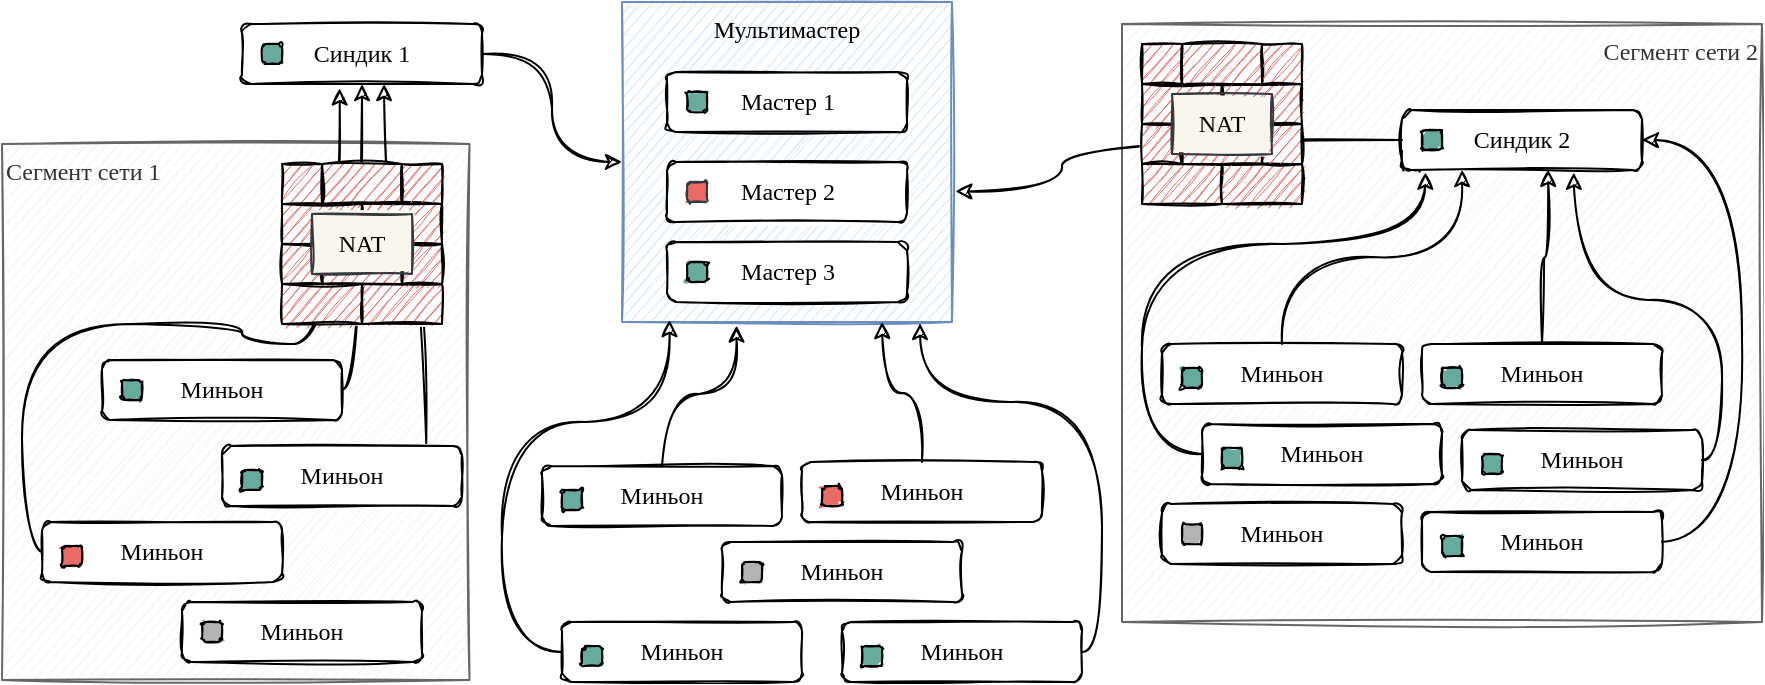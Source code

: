 <mxfile compressed="false" version="14.6.13" type="device">
  <diagram id="aPd1HjSMVd5em0_f4fsR" name="Страница 1">
    <mxGraphModel dx="982" dy="556" grid="1" gridSize="10" guides="1" tooltips="1" connect="1" arrows="1" fold="1" page="1" pageScale="1" pageWidth="1600" pageHeight="900" background="none" math="0" shadow="0">
      <root>
        <mxCell id="0" />
        <mxCell id="1" parent="0" />
        <mxCell id="eFoZafhcH6ko-tXm_hz1-48" value="Сегмент сети 2" style="rounded=0;whiteSpace=wrap;html=1;sketch=1;fontFamily=Comic Relief;verticalAlign=top;fillColor=#f5f5f5;strokeColor=#666666;fontColor=#333333;align=right;" parent="1" vertex="1">
          <mxGeometry x="850" y="341" width="320" height="299" as="geometry" />
        </mxCell>
        <mxCell id="eFoZafhcH6ko-tXm_hz1-106" style="edgeStyle=orthogonalEdgeStyle;curved=1;rounded=0;sketch=1;orthogonalLoop=1;jettySize=auto;html=1;entryX=1.01;entryY=0.592;entryDx=0;entryDy=0;entryPerimeter=0;fontFamily=Comic Relief;exitX=0;exitY=0.5;exitDx=0;exitDy=0;" parent="1" source="HmvSd15M-8F5yOJkMYdE-20" target="eFoZafhcH6ko-tXm_hz1-3" edge="1">
          <mxGeometry relative="1" as="geometry">
            <Array as="points">
              <mxPoint x="820" y="399" />
              <mxPoint x="820" y="425" />
            </Array>
          </mxGeometry>
        </mxCell>
        <mxCell id="eFoZafhcH6ko-tXm_hz1-95" value="Сегмент сети 1" style="rounded=0;whiteSpace=wrap;html=1;sketch=1;fontFamily=Comic Relief;verticalAlign=top;fillColor=#f5f5f5;strokeColor=#666666;fontColor=#333333;align=left;" parent="1" vertex="1">
          <mxGeometry x="290" y="401" width="233.75" height="268" as="geometry" />
        </mxCell>
        <mxCell id="HmvSd15M-8F5yOJkMYdE-38" value="" style="group;rounded=1;" parent="1" vertex="1" connectable="0">
          <mxGeometry x="410" y="341" width="120" height="30" as="geometry" />
        </mxCell>
        <mxCell id="HmvSd15M-8F5yOJkMYdE-21" value="Синдик 1" style="rounded=1;whiteSpace=wrap;html=1;sketch=1;fontFamily=Comic Relief;" parent="HmvSd15M-8F5yOJkMYdE-38" vertex="1">
          <mxGeometry width="120" height="30" as="geometry" />
        </mxCell>
        <mxCell id="HmvSd15M-8F5yOJkMYdE-25" value="" style="rounded=1;whiteSpace=wrap;html=1;sketch=1;fontFamily=Comic Relief;fillStyle=solid;fillColor=#67AB9F;" parent="HmvSd15M-8F5yOJkMYdE-38" vertex="1">
          <mxGeometry x="10" y="10" width="10" height="10" as="geometry" />
        </mxCell>
        <mxCell id="HmvSd15M-8F5yOJkMYdE-39" value="" style="group;rounded=1;" parent="1" vertex="1" connectable="0">
          <mxGeometry x="960" y="438" width="120" height="45" as="geometry" />
        </mxCell>
        <mxCell id="HmvSd15M-8F5yOJkMYdE-29" value="" style="rounded=1;whiteSpace=wrap;html=1;sketch=1;fontFamily=Comic Relief;fillStyle=solid;fillColor=#67AB9F;" parent="HmvSd15M-8F5yOJkMYdE-39" vertex="1">
          <mxGeometry x="30" y="-34" width="10" height="10" as="geometry" />
        </mxCell>
        <mxCell id="eFoZafhcH6ko-tXm_hz1-5" value="F9F9FB" style="group;rounded=1;" parent="1" vertex="1" connectable="0">
          <mxGeometry x="890" y="541" width="120" height="30" as="geometry" />
        </mxCell>
        <mxCell id="eFoZafhcH6ko-tXm_hz1-6" value="Миньон" style="rounded=1;whiteSpace=wrap;html=1;sketch=1;fontFamily=Comic Relief;" parent="eFoZafhcH6ko-tXm_hz1-5" vertex="1">
          <mxGeometry width="120" height="30" as="geometry" />
        </mxCell>
        <mxCell id="eFoZafhcH6ko-tXm_hz1-7" value="" style="rounded=1;whiteSpace=wrap;html=1;sketch=1;fontFamily=Comic Relief;fillStyle=solid;fillColor=#67AB9F;" parent="eFoZafhcH6ko-tXm_hz1-5" vertex="1">
          <mxGeometry x="10" y="12" width="10" height="10" as="geometry" />
        </mxCell>
        <mxCell id="eFoZafhcH6ko-tXm_hz1-8" value="F9F9FB" style="group;rounded=1;" parent="1" vertex="1" connectable="0">
          <mxGeometry x="1000" y="501" width="120" height="30" as="geometry" />
        </mxCell>
        <mxCell id="eFoZafhcH6ko-tXm_hz1-9" value="Миньон" style="rounded=1;whiteSpace=wrap;html=1;sketch=1;fontFamily=Comic Relief;" parent="eFoZafhcH6ko-tXm_hz1-8" vertex="1">
          <mxGeometry width="120" height="30" as="geometry" />
        </mxCell>
        <mxCell id="eFoZafhcH6ko-tXm_hz1-10" value="" style="rounded=1;whiteSpace=wrap;html=1;sketch=1;fontFamily=Comic Relief;fillStyle=solid;fillColor=#67AB9F;" parent="eFoZafhcH6ko-tXm_hz1-8" vertex="1">
          <mxGeometry x="10" y="12" width="10" height="10" as="geometry" />
        </mxCell>
        <mxCell id="eFoZafhcH6ko-tXm_hz1-11" value="F9F9FB" style="group;rounded=1;" parent="1" vertex="1" connectable="0">
          <mxGeometry x="870" y="501" width="120" height="30" as="geometry" />
        </mxCell>
        <mxCell id="eFoZafhcH6ko-tXm_hz1-12" value="Миньон" style="rounded=1;whiteSpace=wrap;html=1;sketch=1;fontFamily=Comic Relief;" parent="eFoZafhcH6ko-tXm_hz1-11" vertex="1">
          <mxGeometry width="120" height="30" as="geometry" />
        </mxCell>
        <mxCell id="eFoZafhcH6ko-tXm_hz1-13" value="" style="rounded=1;whiteSpace=wrap;html=1;sketch=1;fontFamily=Comic Relief;fillStyle=solid;fillColor=#67AB9F;" parent="eFoZafhcH6ko-tXm_hz1-11" vertex="1">
          <mxGeometry x="10" y="12" width="10" height="10" as="geometry" />
        </mxCell>
        <mxCell id="eFoZafhcH6ko-tXm_hz1-14" value="F9F9FB" style="group;rounded=1;" parent="1" vertex="1" connectable="0">
          <mxGeometry x="1020" y="544" width="120" height="30" as="geometry" />
        </mxCell>
        <mxCell id="eFoZafhcH6ko-tXm_hz1-15" value="Миньон" style="rounded=1;whiteSpace=wrap;html=1;sketch=1;fontFamily=Comic Relief;" parent="eFoZafhcH6ko-tXm_hz1-14" vertex="1">
          <mxGeometry width="120" height="30" as="geometry" />
        </mxCell>
        <mxCell id="eFoZafhcH6ko-tXm_hz1-16" value="" style="rounded=1;whiteSpace=wrap;html=1;sketch=1;fontFamily=Comic Relief;fillStyle=solid;fillColor=#67AB9F;" parent="eFoZafhcH6ko-tXm_hz1-14" vertex="1">
          <mxGeometry x="10" y="12" width="10" height="10" as="geometry" />
        </mxCell>
        <mxCell id="eFoZafhcH6ko-tXm_hz1-17" value="F9F9FB" style="group;rounded=1;" parent="1" vertex="1" connectable="0">
          <mxGeometry x="1000" y="585" width="120" height="30" as="geometry" />
        </mxCell>
        <mxCell id="eFoZafhcH6ko-tXm_hz1-18" value="Миньон" style="rounded=1;whiteSpace=wrap;html=1;sketch=1;fontFamily=Comic Relief;" parent="eFoZafhcH6ko-tXm_hz1-17" vertex="1">
          <mxGeometry width="120" height="30" as="geometry" />
        </mxCell>
        <mxCell id="eFoZafhcH6ko-tXm_hz1-19" value="" style="rounded=1;whiteSpace=wrap;html=1;sketch=1;fontFamily=Comic Relief;fillStyle=solid;fillColor=#67AB9F;" parent="eFoZafhcH6ko-tXm_hz1-17" vertex="1">
          <mxGeometry x="10" y="12" width="10" height="10" as="geometry" />
        </mxCell>
        <mxCell id="eFoZafhcH6ko-tXm_hz1-26" value="" style="group;rounded=1;" parent="1" vertex="1" connectable="0">
          <mxGeometry x="870" y="581" width="120" height="30" as="geometry" />
        </mxCell>
        <mxCell id="eFoZafhcH6ko-tXm_hz1-27" value="Миньон" style="rounded=1;whiteSpace=wrap;html=1;sketch=1;fontFamily=Comic Relief;" parent="eFoZafhcH6ko-tXm_hz1-26" vertex="1">
          <mxGeometry width="120" height="30" as="geometry" />
        </mxCell>
        <mxCell id="eFoZafhcH6ko-tXm_hz1-28" value="" style="rounded=1;whiteSpace=wrap;html=1;sketch=1;fontFamily=Comic Relief;fillStyle=solid;fillColor=#B3B3B3;" parent="eFoZafhcH6ko-tXm_hz1-26" vertex="1">
          <mxGeometry x="10" y="10" width="10" height="10" as="geometry" />
        </mxCell>
        <mxCell id="eFoZafhcH6ko-tXm_hz1-29" value="F9F9FB" style="group;rounded=1;" parent="1" vertex="1" connectable="0">
          <mxGeometry x="560" y="562" width="120" height="30" as="geometry" />
        </mxCell>
        <mxCell id="eFoZafhcH6ko-tXm_hz1-30" value="Миньон" style="rounded=1;whiteSpace=wrap;html=1;sketch=1;fontFamily=Comic Relief;" parent="eFoZafhcH6ko-tXm_hz1-29" vertex="1">
          <mxGeometry width="120" height="30" as="geometry" />
        </mxCell>
        <mxCell id="eFoZafhcH6ko-tXm_hz1-31" value="" style="rounded=1;whiteSpace=wrap;html=1;sketch=1;fontFamily=Comic Relief;fillStyle=solid;fillColor=#67AB9F;" parent="eFoZafhcH6ko-tXm_hz1-29" vertex="1">
          <mxGeometry x="10" y="12" width="10" height="10" as="geometry" />
        </mxCell>
        <mxCell id="eFoZafhcH6ko-tXm_hz1-32" value="F9F9FB" style="group;rounded=1;" parent="1" vertex="1" connectable="0">
          <mxGeometry x="690" y="560" width="120" height="30" as="geometry" />
        </mxCell>
        <mxCell id="eFoZafhcH6ko-tXm_hz1-33" value="Миньон" style="rounded=1;whiteSpace=wrap;html=1;sketch=1;fontFamily=Comic Relief;" parent="eFoZafhcH6ko-tXm_hz1-32" vertex="1">
          <mxGeometry width="120" height="30" as="geometry" />
        </mxCell>
        <mxCell id="eFoZafhcH6ko-tXm_hz1-34" value="" style="rounded=1;whiteSpace=wrap;html=1;sketch=1;fontFamily=Comic Relief;fillStyle=solid;fillColor=#EA6B66;" parent="eFoZafhcH6ko-tXm_hz1-32" vertex="1">
          <mxGeometry x="10" y="12" width="10" height="10" as="geometry" />
        </mxCell>
        <mxCell id="eFoZafhcH6ko-tXm_hz1-35" value="F9F9FB" style="group;rounded=1;" parent="1" vertex="1" connectable="0">
          <mxGeometry x="570" y="640" width="120" height="30" as="geometry" />
        </mxCell>
        <mxCell id="eFoZafhcH6ko-tXm_hz1-36" value="Миньон" style="rounded=1;whiteSpace=wrap;html=1;sketch=1;fontFamily=Comic Relief;" parent="eFoZafhcH6ko-tXm_hz1-35" vertex="1">
          <mxGeometry width="120" height="30" as="geometry" />
        </mxCell>
        <mxCell id="eFoZafhcH6ko-tXm_hz1-37" value="" style="rounded=1;whiteSpace=wrap;html=1;sketch=1;fontFamily=Comic Relief;fillStyle=solid;fillColor=#67AB9F;" parent="eFoZafhcH6ko-tXm_hz1-35" vertex="1">
          <mxGeometry x="10" y="12" width="10" height="10" as="geometry" />
        </mxCell>
        <mxCell id="eFoZafhcH6ko-tXm_hz1-38" value="F9F9FB" style="group;rounded=1;" parent="1" vertex="1" connectable="0">
          <mxGeometry x="710" y="640" width="120" height="30" as="geometry" />
        </mxCell>
        <mxCell id="eFoZafhcH6ko-tXm_hz1-39" value="Миньон" style="rounded=1;whiteSpace=wrap;html=1;sketch=1;fontFamily=Comic Relief;" parent="eFoZafhcH6ko-tXm_hz1-38" vertex="1">
          <mxGeometry width="120" height="30" as="geometry" />
        </mxCell>
        <mxCell id="eFoZafhcH6ko-tXm_hz1-40" value="" style="rounded=1;whiteSpace=wrap;html=1;sketch=1;fontFamily=Comic Relief;fillStyle=solid;fillColor=#67AB9F;" parent="eFoZafhcH6ko-tXm_hz1-38" vertex="1">
          <mxGeometry x="10" y="12" width="10" height="10" as="geometry" />
        </mxCell>
        <mxCell id="eFoZafhcH6ko-tXm_hz1-44" value="" style="group;rounded=1;" parent="1" vertex="1" connectable="0">
          <mxGeometry x="650" y="600" width="120" height="30" as="geometry" />
        </mxCell>
        <mxCell id="eFoZafhcH6ko-tXm_hz1-45" value="Миньон" style="rounded=1;whiteSpace=wrap;html=1;sketch=1;fontFamily=Comic Relief;" parent="eFoZafhcH6ko-tXm_hz1-44" vertex="1">
          <mxGeometry width="120" height="30" as="geometry" />
        </mxCell>
        <mxCell id="eFoZafhcH6ko-tXm_hz1-46" value="" style="rounded=1;whiteSpace=wrap;html=1;sketch=1;fontFamily=Comic Relief;fillStyle=solid;fillColor=#B3B3B3;" parent="eFoZafhcH6ko-tXm_hz1-44" vertex="1">
          <mxGeometry x="10" y="10" width="10" height="10" as="geometry" />
        </mxCell>
        <mxCell id="eFoZafhcH6ko-tXm_hz1-47" value="" style="group" parent="1" vertex="1" connectable="0">
          <mxGeometry x="600" y="330" width="172.5" height="175" as="geometry" />
        </mxCell>
        <mxCell id="eFoZafhcH6ko-tXm_hz1-3" value="Мультимастер" style="rounded=0;whiteSpace=wrap;html=1;sketch=1;fontFamily=Comic Relief;verticalAlign=top;fillColor=#dae8fc;strokeColor=#6c8ebf;" parent="eFoZafhcH6ko-tXm_hz1-47" vertex="1">
          <mxGeometry width="165" height="160" as="geometry" />
        </mxCell>
        <mxCell id="HmvSd15M-8F5yOJkMYdE-42" value="" style="group;rounded=1;" parent="eFoZafhcH6ko-tXm_hz1-47" vertex="1" connectable="0">
          <mxGeometry x="22.5" y="120" width="120" height="30" as="geometry" />
        </mxCell>
        <mxCell id="HmvSd15M-8F5yOJkMYdE-5" value="Мастер 3" style="rounded=1;whiteSpace=wrap;html=1;sketch=1;fontFamily=Comic Relief;" parent="HmvSd15M-8F5yOJkMYdE-42" vertex="1">
          <mxGeometry width="120" height="30" as="geometry" />
        </mxCell>
        <mxCell id="HmvSd15M-8F5yOJkMYdE-28" value="" style="rounded=1;whiteSpace=wrap;html=1;sketch=1;fontFamily=Comic Relief;fillStyle=solid;fillColor=#67AB9F;" parent="HmvSd15M-8F5yOJkMYdE-42" vertex="1">
          <mxGeometry x="10" y="10" width="10" height="10" as="geometry" />
        </mxCell>
        <mxCell id="HmvSd15M-8F5yOJkMYdE-4" value="Мастер 2" style="rounded=1;whiteSpace=wrap;html=1;sketch=1;fontFamily=Comic Relief;" parent="eFoZafhcH6ko-tXm_hz1-47" vertex="1">
          <mxGeometry x="22.5" y="80" width="120" height="30" as="geometry" />
        </mxCell>
        <mxCell id="HmvSd15M-8F5yOJkMYdE-27" value="" style="rounded=1;whiteSpace=wrap;html=1;sketch=1;fontFamily=Comic Relief;strokeColor=#36393d;fillStyle=solid;fillColor=#EA6B66;" parent="eFoZafhcH6ko-tXm_hz1-47" vertex="1">
          <mxGeometry x="32.5" y="90" width="10" height="10" as="geometry" />
        </mxCell>
        <mxCell id="HmvSd15M-8F5yOJkMYdE-40" value="" style="group;rounded=1;" parent="eFoZafhcH6ko-tXm_hz1-47" vertex="1" connectable="0">
          <mxGeometry x="22.5" y="15" width="150" height="160" as="geometry" />
        </mxCell>
        <mxCell id="HmvSd15M-8F5yOJkMYdE-3" value="Мастер 1" style="rounded=1;whiteSpace=wrap;html=1;sketch=1;fontFamily=Comic Relief;" parent="HmvSd15M-8F5yOJkMYdE-40" vertex="1">
          <mxGeometry y="20" width="120" height="30" as="geometry" />
        </mxCell>
        <mxCell id="HmvSd15M-8F5yOJkMYdE-26" value="" style="rounded=1;whiteSpace=wrap;html=1;sketch=1;fontFamily=Comic Relief;fillStyle=solid;fillColor=#67AB9F;" parent="HmvSd15M-8F5yOJkMYdE-40" vertex="1">
          <mxGeometry x="10" y="30" width="10" height="10" as="geometry" />
        </mxCell>
        <mxCell id="eFoZafhcH6ko-tXm_hz1-64" value="" style="group" parent="1" vertex="1" connectable="0">
          <mxGeometry x="860" y="351" width="80" height="80" as="geometry" />
        </mxCell>
        <mxCell id="eFoZafhcH6ko-tXm_hz1-63" value="" style="rounded=0;whiteSpace=wrap;html=1;sketch=1;fontFamily=Comic Relief;fillStyle=solid;strokeColor=none;" parent="eFoZafhcH6ko-tXm_hz1-64" vertex="1">
          <mxGeometry width="80" height="80" as="geometry" />
        </mxCell>
        <mxCell id="HmvSd15M-8F5yOJkMYdE-45" value="" style="rounded=0;whiteSpace=wrap;html=1;sketch=1;fontFamily=Comic Relief;fillStyle=hachure;fillColor=#EA6B66;" parent="eFoZafhcH6ko-tXm_hz1-64" vertex="1">
          <mxGeometry width="20" height="20" as="geometry" />
        </mxCell>
        <mxCell id="HmvSd15M-8F5yOJkMYdE-46" value="" style="rounded=0;whiteSpace=wrap;html=1;sketch=1;fontFamily=Comic Relief;fillStyle=hachure;fillColor=#EA6B66;" parent="eFoZafhcH6ko-tXm_hz1-64" vertex="1">
          <mxGeometry x="20" width="40" height="20" as="geometry" />
        </mxCell>
        <mxCell id="HmvSd15M-8F5yOJkMYdE-47" value="" style="rounded=0;whiteSpace=wrap;html=1;sketch=1;fontFamily=Comic Relief;fillStyle=hachure;fillColor=#EA6B66;" parent="eFoZafhcH6ko-tXm_hz1-64" vertex="1">
          <mxGeometry y="20" width="40" height="20" as="geometry" />
        </mxCell>
        <mxCell id="HmvSd15M-8F5yOJkMYdE-48" value="" style="rounded=0;whiteSpace=wrap;html=1;sketch=1;fontFamily=Comic Relief;fillStyle=hachure;fillColor=#EA6B66;" parent="eFoZafhcH6ko-tXm_hz1-64" vertex="1">
          <mxGeometry y="40" width="20" height="20" as="geometry" />
        </mxCell>
        <mxCell id="HmvSd15M-8F5yOJkMYdE-49" value="" style="rounded=0;whiteSpace=wrap;html=1;sketch=1;fontFamily=Comic Relief;fillStyle=hachure;fillColor=#EA6B66;" parent="eFoZafhcH6ko-tXm_hz1-64" vertex="1">
          <mxGeometry x="20" y="40" width="40" height="20" as="geometry" />
        </mxCell>
        <mxCell id="HmvSd15M-8F5yOJkMYdE-50" value="" style="rounded=0;whiteSpace=wrap;html=1;sketch=1;fontFamily=Comic Relief;fillStyle=hachure;fillColor=#EA6B66;" parent="eFoZafhcH6ko-tXm_hz1-64" vertex="1">
          <mxGeometry x="40" y="20" width="40" height="20" as="geometry" />
        </mxCell>
        <mxCell id="HmvSd15M-8F5yOJkMYdE-51" value="" style="rounded=0;whiteSpace=wrap;html=1;sketch=1;fontFamily=Comic Relief;fillStyle=hachure;fillColor=#EA6B66;" parent="eFoZafhcH6ko-tXm_hz1-64" vertex="1">
          <mxGeometry y="60" width="40" height="20" as="geometry" />
        </mxCell>
        <mxCell id="HmvSd15M-8F5yOJkMYdE-52" value="" style="rounded=0;whiteSpace=wrap;html=1;sketch=1;fontFamily=Comic Relief;fillStyle=hachure;fillColor=#EA6B66;" parent="eFoZafhcH6ko-tXm_hz1-64" vertex="1">
          <mxGeometry x="40" y="60" width="40" height="20" as="geometry" />
        </mxCell>
        <mxCell id="HmvSd15M-8F5yOJkMYdE-53" value="" style="rounded=0;whiteSpace=wrap;html=1;sketch=1;fontFamily=Comic Relief;fillStyle=hachure;fillColor=#EA6B66;" parent="eFoZafhcH6ko-tXm_hz1-64" vertex="1">
          <mxGeometry x="60" width="20" height="20" as="geometry" />
        </mxCell>
        <mxCell id="HmvSd15M-8F5yOJkMYdE-54" value="" style="rounded=0;whiteSpace=wrap;html=1;sketch=1;fontFamily=Comic Relief;fillStyle=hachure;fillColor=#EA6B66;" parent="eFoZafhcH6ko-tXm_hz1-64" vertex="1">
          <mxGeometry x="60" y="40" width="20" height="20" as="geometry" />
        </mxCell>
        <mxCell id="eFoZafhcH6ko-tXm_hz1-66" value="NAT" style="rounded=0;whiteSpace=wrap;html=1;sketch=1;fontFamily=Comic Relief;fillStyle=solid;fillColor=#f9f7ed;strokeColor=#36393d;" parent="eFoZafhcH6ko-tXm_hz1-64" vertex="1">
          <mxGeometry x="15" y="25" width="50" height="30" as="geometry" />
        </mxCell>
        <mxCell id="HmvSd15M-8F5yOJkMYdE-20" value="Синдик 2" style="rounded=1;whiteSpace=wrap;html=1;sketch=1;fontFamily=Comic Relief;" parent="1" vertex="1">
          <mxGeometry x="990" y="384" width="120" height="30" as="geometry" />
        </mxCell>
        <mxCell id="eFoZafhcH6ko-tXm_hz1-93" style="edgeStyle=orthogonalEdgeStyle;curved=1;rounded=0;sketch=1;orthogonalLoop=1;jettySize=auto;html=1;fontFamily=Comic Relief;entryX=0.592;entryY=1;entryDx=0;entryDy=0;entryPerimeter=0;exitX=0.851;exitY=-0.048;exitDx=0;exitDy=0;exitPerimeter=0;" parent="1" source="HmvSd15M-8F5yOJkMYdE-12" target="HmvSd15M-8F5yOJkMYdE-21" edge="1">
          <mxGeometry relative="1" as="geometry">
            <mxPoint x="386" y="351" as="targetPoint" />
          </mxGeometry>
        </mxCell>
        <mxCell id="HmvSd15M-8F5yOJkMYdE-34" value="F9F9FB" style="group;rounded=1;" parent="1" vertex="1" connectable="0">
          <mxGeometry x="400" y="552" width="120" height="30" as="geometry" />
        </mxCell>
        <mxCell id="HmvSd15M-8F5yOJkMYdE-12" value="Миньон" style="rounded=1;whiteSpace=wrap;html=1;sketch=1;fontFamily=Comic Relief;" parent="HmvSd15M-8F5yOJkMYdE-34" vertex="1">
          <mxGeometry width="120" height="30" as="geometry" />
        </mxCell>
        <mxCell id="HmvSd15M-8F5yOJkMYdE-31" value="" style="rounded=1;whiteSpace=wrap;html=1;sketch=1;fontFamily=Comic Relief;fillStyle=solid;fillColor=#67AB9F;" parent="HmvSd15M-8F5yOJkMYdE-34" vertex="1">
          <mxGeometry x="10" y="12" width="10" height="10" as="geometry" />
        </mxCell>
        <mxCell id="HmvSd15M-8F5yOJkMYdE-35" value="" style="group;rounded=1;" parent="1" vertex="1" connectable="0">
          <mxGeometry x="340" y="509" width="120" height="30" as="geometry" />
        </mxCell>
        <mxCell id="HmvSd15M-8F5yOJkMYdE-6" value="Миньон" style="rounded=1;whiteSpace=wrap;html=1;sketch=1;fontFamily=Comic Relief;" parent="HmvSd15M-8F5yOJkMYdE-35" vertex="1">
          <mxGeometry width="120" height="30" as="geometry" />
        </mxCell>
        <mxCell id="HmvSd15M-8F5yOJkMYdE-30" value="" style="rounded=1;whiteSpace=wrap;html=1;sketch=1;fontFamily=Comic Relief;fillStyle=solid;fillColor=#67AB9F;" parent="HmvSd15M-8F5yOJkMYdE-35" vertex="1">
          <mxGeometry x="10" y="10" width="10" height="10" as="geometry" />
        </mxCell>
        <mxCell id="HmvSd15M-8F5yOJkMYdE-36" value="" style="group;rounded=1;" parent="1" vertex="1" connectable="0">
          <mxGeometry x="380" y="630" width="120" height="30" as="geometry" />
        </mxCell>
        <mxCell id="HmvSd15M-8F5yOJkMYdE-16" value="Миньон" style="rounded=1;whiteSpace=wrap;html=1;sketch=1;fontFamily=Comic Relief;" parent="HmvSd15M-8F5yOJkMYdE-36" vertex="1">
          <mxGeometry width="120" height="30" as="geometry" />
        </mxCell>
        <mxCell id="HmvSd15M-8F5yOJkMYdE-32" value="" style="rounded=1;whiteSpace=wrap;html=1;sketch=1;fontFamily=Comic Relief;fillStyle=solid;fillColor=#B3B3B3;" parent="HmvSd15M-8F5yOJkMYdE-36" vertex="1">
          <mxGeometry x="10" y="10" width="10" height="10" as="geometry" />
        </mxCell>
        <mxCell id="HmvSd15M-8F5yOJkMYdE-37" value="" style="group;rounded=1;" parent="1" vertex="1" connectable="0">
          <mxGeometry x="310" y="590" width="120" height="30" as="geometry" />
        </mxCell>
        <mxCell id="HmvSd15M-8F5yOJkMYdE-18" value="Миньон" style="rounded=1;whiteSpace=wrap;html=1;sketch=1;fontFamily=Comic Relief;" parent="HmvSd15M-8F5yOJkMYdE-37" vertex="1">
          <mxGeometry width="120" height="30" as="geometry" />
        </mxCell>
        <mxCell id="HmvSd15M-8F5yOJkMYdE-33" value="" style="rounded=1;whiteSpace=wrap;html=1;sketch=1;fontFamily=Comic Relief;fillStyle=solid;fillColor=#EA6B66;" parent="HmvSd15M-8F5yOJkMYdE-37" vertex="1">
          <mxGeometry x="10" y="12" width="10" height="10" as="geometry" />
        </mxCell>
        <mxCell id="eFoZafhcH6ko-tXm_hz1-100" style="edgeStyle=orthogonalEdgeStyle;curved=1;rounded=0;sketch=1;orthogonalLoop=1;jettySize=auto;html=1;entryX=0;entryY=0.5;entryDx=0;entryDy=0;fontFamily=Comic Relief;" parent="1" source="HmvSd15M-8F5yOJkMYdE-21" target="eFoZafhcH6ko-tXm_hz1-3" edge="1">
          <mxGeometry relative="1" as="geometry" />
        </mxCell>
        <mxCell id="eFoZafhcH6ko-tXm_hz1-107" style="edgeStyle=orthogonalEdgeStyle;curved=1;rounded=0;sketch=1;orthogonalLoop=1;jettySize=auto;html=1;entryX=0.347;entryY=1.011;entryDx=0;entryDy=0;entryPerimeter=0;fontFamily=Comic Relief;" parent="1" source="eFoZafhcH6ko-tXm_hz1-30" target="eFoZafhcH6ko-tXm_hz1-3" edge="1">
          <mxGeometry relative="1" as="geometry" />
        </mxCell>
        <mxCell id="eFoZafhcH6ko-tXm_hz1-108" style="edgeStyle=orthogonalEdgeStyle;curved=1;rounded=0;sketch=1;orthogonalLoop=1;jettySize=auto;html=1;fontFamily=Comic Relief;" parent="1" source="eFoZafhcH6ko-tXm_hz1-33" edge="1">
          <mxGeometry relative="1" as="geometry">
            <mxPoint x="730" y="490.0" as="targetPoint" />
          </mxGeometry>
        </mxCell>
        <mxCell id="eFoZafhcH6ko-tXm_hz1-109" style="edgeStyle=orthogonalEdgeStyle;curved=1;rounded=0;sketch=1;orthogonalLoop=1;jettySize=auto;html=1;fontFamily=Comic Relief;entryX=0.144;entryY=0.994;entryDx=0;entryDy=0;entryPerimeter=0;" parent="1" source="eFoZafhcH6ko-tXm_hz1-36" target="eFoZafhcH6ko-tXm_hz1-3" edge="1">
          <mxGeometry relative="1" as="geometry">
            <mxPoint x="630" y="420.0" as="targetPoint" />
            <Array as="points">
              <mxPoint x="540" y="655" />
              <mxPoint x="540" y="540" />
              <mxPoint x="624" y="540" />
            </Array>
          </mxGeometry>
        </mxCell>
        <mxCell id="eFoZafhcH6ko-tXm_hz1-110" style="edgeStyle=orthogonalEdgeStyle;curved=1;rounded=0;sketch=1;orthogonalLoop=1;jettySize=auto;html=1;entryX=0.903;entryY=1.003;entryDx=0;entryDy=0;entryPerimeter=0;fontFamily=Comic Relief;" parent="1" source="eFoZafhcH6ko-tXm_hz1-39" target="eFoZafhcH6ko-tXm_hz1-3" edge="1">
          <mxGeometry relative="1" as="geometry">
            <Array as="points">
              <mxPoint x="840" y="655" />
              <mxPoint x="840" y="530" />
              <mxPoint x="749" y="530" />
            </Array>
          </mxGeometry>
        </mxCell>
        <mxCell id="xqTRIyc8lM_XPfrtViuI-1" value="" style="rounded=1;whiteSpace=wrap;html=1;sketch=1;fontFamily=Comic Relief;fillStyle=solid;fillColor=#67AB9F;" parent="1" vertex="1">
          <mxGeometry x="1000" y="394" width="10" height="10" as="geometry" />
        </mxCell>
        <mxCell id="xqTRIyc8lM_XPfrtViuI-2" style="edgeStyle=orthogonalEdgeStyle;rounded=0;orthogonalLoop=1;jettySize=auto;html=1;sketch=1;curved=1;" parent="1" source="HmvSd15M-8F5yOJkMYdE-6" edge="1">
          <mxGeometry relative="1" as="geometry">
            <mxPoint x="470" y="371" as="targetPoint" />
            <Array as="points">
              <mxPoint x="470" y="524" />
            </Array>
          </mxGeometry>
        </mxCell>
        <mxCell id="xqTRIyc8lM_XPfrtViuI-3" style="edgeStyle=orthogonalEdgeStyle;curved=1;rounded=0;sketch=1;orthogonalLoop=1;jettySize=auto;html=1;entryX=0.407;entryY=1.073;entryDx=0;entryDy=0;entryPerimeter=0;" parent="1" source="HmvSd15M-8F5yOJkMYdE-18" target="HmvSd15M-8F5yOJkMYdE-21" edge="1">
          <mxGeometry relative="1" as="geometry">
            <Array as="points">
              <mxPoint x="300" y="605" />
              <mxPoint x="300" y="491" />
              <mxPoint x="410" y="491" />
              <mxPoint x="410" y="501" />
              <mxPoint x="459" y="501" />
            </Array>
          </mxGeometry>
        </mxCell>
        <mxCell id="eFoZafhcH6ko-tXm_hz1-80" value="" style="group" parent="1" vertex="1" connectable="0">
          <mxGeometry x="430" y="411" width="80" height="80" as="geometry" />
        </mxCell>
        <mxCell id="eFoZafhcH6ko-tXm_hz1-81" value="" style="rounded=0;whiteSpace=wrap;html=1;sketch=1;fontFamily=Comic Relief;fillStyle=solid;strokeColor=none;" parent="eFoZafhcH6ko-tXm_hz1-80" vertex="1">
          <mxGeometry width="80" height="80" as="geometry" />
        </mxCell>
        <mxCell id="eFoZafhcH6ko-tXm_hz1-82" value="" style="rounded=0;whiteSpace=wrap;html=1;sketch=1;fontFamily=Comic Relief;fillStyle=hachure;fillColor=#EA6B66;" parent="eFoZafhcH6ko-tXm_hz1-80" vertex="1">
          <mxGeometry width="20" height="20" as="geometry" />
        </mxCell>
        <mxCell id="eFoZafhcH6ko-tXm_hz1-83" value="" style="rounded=0;whiteSpace=wrap;html=1;sketch=1;fontFamily=Comic Relief;fillStyle=hachure;fillColor=#EA6B66;" parent="eFoZafhcH6ko-tXm_hz1-80" vertex="1">
          <mxGeometry x="20" width="40" height="20" as="geometry" />
        </mxCell>
        <mxCell id="eFoZafhcH6ko-tXm_hz1-84" value="" style="rounded=0;whiteSpace=wrap;html=1;sketch=1;fontFamily=Comic Relief;fillStyle=hachure;fillColor=#EA6B66;" parent="eFoZafhcH6ko-tXm_hz1-80" vertex="1">
          <mxGeometry y="20" width="40" height="20" as="geometry" />
        </mxCell>
        <mxCell id="eFoZafhcH6ko-tXm_hz1-85" value="" style="rounded=0;whiteSpace=wrap;html=1;sketch=1;fontFamily=Comic Relief;fillStyle=hachure;fillColor=#EA6B66;" parent="eFoZafhcH6ko-tXm_hz1-80" vertex="1">
          <mxGeometry y="40" width="20" height="20" as="geometry" />
        </mxCell>
        <mxCell id="eFoZafhcH6ko-tXm_hz1-86" value="" style="rounded=0;whiteSpace=wrap;html=1;sketch=1;fontFamily=Comic Relief;fillStyle=hachure;fillColor=#EA6B66;" parent="eFoZafhcH6ko-tXm_hz1-80" vertex="1">
          <mxGeometry x="20" y="40" width="40" height="20" as="geometry" />
        </mxCell>
        <mxCell id="eFoZafhcH6ko-tXm_hz1-87" value="" style="rounded=0;whiteSpace=wrap;html=1;sketch=1;fontFamily=Comic Relief;fillStyle=hachure;fillColor=#EA6B66;" parent="eFoZafhcH6ko-tXm_hz1-80" vertex="1">
          <mxGeometry x="40" y="20" width="40" height="20" as="geometry" />
        </mxCell>
        <mxCell id="eFoZafhcH6ko-tXm_hz1-88" value="" style="rounded=0;whiteSpace=wrap;html=1;sketch=1;fontFamily=Comic Relief;fillStyle=hachure;fillColor=#EA6B66;" parent="eFoZafhcH6ko-tXm_hz1-80" vertex="1">
          <mxGeometry y="60" width="40" height="20" as="geometry" />
        </mxCell>
        <mxCell id="eFoZafhcH6ko-tXm_hz1-89" value="" style="rounded=0;whiteSpace=wrap;html=1;sketch=1;fontFamily=Comic Relief;fillStyle=hachure;fillColor=#EA6B66;" parent="eFoZafhcH6ko-tXm_hz1-80" vertex="1">
          <mxGeometry x="40" y="60" width="40" height="20" as="geometry" />
        </mxCell>
        <mxCell id="eFoZafhcH6ko-tXm_hz1-90" value="" style="rounded=0;whiteSpace=wrap;html=1;sketch=1;fontFamily=Comic Relief;fillStyle=hachure;fillColor=#EA6B66;" parent="eFoZafhcH6ko-tXm_hz1-80" vertex="1">
          <mxGeometry x="60" width="20" height="20" as="geometry" />
        </mxCell>
        <mxCell id="eFoZafhcH6ko-tXm_hz1-91" value="" style="rounded=0;whiteSpace=wrap;html=1;sketch=1;fontFamily=Comic Relief;fillStyle=hachure;fillColor=#EA6B66;" parent="eFoZafhcH6ko-tXm_hz1-80" vertex="1">
          <mxGeometry x="60" y="40" width="20" height="20" as="geometry" />
        </mxCell>
        <mxCell id="eFoZafhcH6ko-tXm_hz1-92" value="NAT" style="rounded=0;whiteSpace=wrap;html=1;sketch=1;fontFamily=Comic Relief;fillStyle=solid;fillColor=#f9f7ed;strokeColor=#36393d;" parent="eFoZafhcH6ko-tXm_hz1-80" vertex="1">
          <mxGeometry x="15" y="25" width="50" height="30" as="geometry" />
        </mxCell>
        <mxCell id="xqTRIyc8lM_XPfrtViuI-11" style="edgeStyle=orthogonalEdgeStyle;curved=1;rounded=0;sketch=1;orthogonalLoop=1;jettySize=auto;html=1;entryX=0.25;entryY=1;entryDx=0;entryDy=0;" parent="1" source="eFoZafhcH6ko-tXm_hz1-12" target="HmvSd15M-8F5yOJkMYdE-20" edge="1">
          <mxGeometry relative="1" as="geometry" />
        </mxCell>
        <mxCell id="xqTRIyc8lM_XPfrtViuI-12" style="edgeStyle=orthogonalEdgeStyle;curved=1;rounded=0;sketch=1;orthogonalLoop=1;jettySize=auto;html=1;entryX=0.609;entryY=0.997;entryDx=0;entryDy=0;entryPerimeter=0;" parent="1" source="eFoZafhcH6ko-tXm_hz1-9" target="HmvSd15M-8F5yOJkMYdE-20" edge="1">
          <mxGeometry relative="1" as="geometry" />
        </mxCell>
        <mxCell id="xqTRIyc8lM_XPfrtViuI-13" style="edgeStyle=orthogonalEdgeStyle;curved=1;rounded=0;sketch=1;orthogonalLoop=1;jettySize=auto;html=1;entryX=0.716;entryY=1.044;entryDx=0;entryDy=0;entryPerimeter=0;" parent="1" source="eFoZafhcH6ko-tXm_hz1-15" target="HmvSd15M-8F5yOJkMYdE-20" edge="1">
          <mxGeometry relative="1" as="geometry">
            <Array as="points">
              <mxPoint x="1150" y="559" />
              <mxPoint x="1150" y="479" />
              <mxPoint x="1076" y="479" />
            </Array>
          </mxGeometry>
        </mxCell>
        <mxCell id="xqTRIyc8lM_XPfrtViuI-14" style="edgeStyle=orthogonalEdgeStyle;curved=1;rounded=0;sketch=1;orthogonalLoop=1;jettySize=auto;html=1;entryX=0.097;entryY=1.044;entryDx=0;entryDy=0;entryPerimeter=0;" parent="1" source="eFoZafhcH6ko-tXm_hz1-6" target="HmvSd15M-8F5yOJkMYdE-20" edge="1">
          <mxGeometry relative="1" as="geometry">
            <Array as="points">
              <mxPoint x="860" y="556" />
              <mxPoint x="860" y="451" />
              <mxPoint x="1002" y="451" />
            </Array>
          </mxGeometry>
        </mxCell>
        <mxCell id="xqTRIyc8lM_XPfrtViuI-15" style="edgeStyle=orthogonalEdgeStyle;curved=1;rounded=0;sketch=1;orthogonalLoop=1;jettySize=auto;html=1;entryX=1;entryY=0.5;entryDx=0;entryDy=0;" parent="1" source="eFoZafhcH6ko-tXm_hz1-18" target="HmvSd15M-8F5yOJkMYdE-20" edge="1">
          <mxGeometry relative="1" as="geometry">
            <Array as="points">
              <mxPoint x="1160" y="600" />
              <mxPoint x="1160" y="399" />
            </Array>
          </mxGeometry>
        </mxCell>
      </root>
    </mxGraphModel>
  </diagram>
</mxfile>
